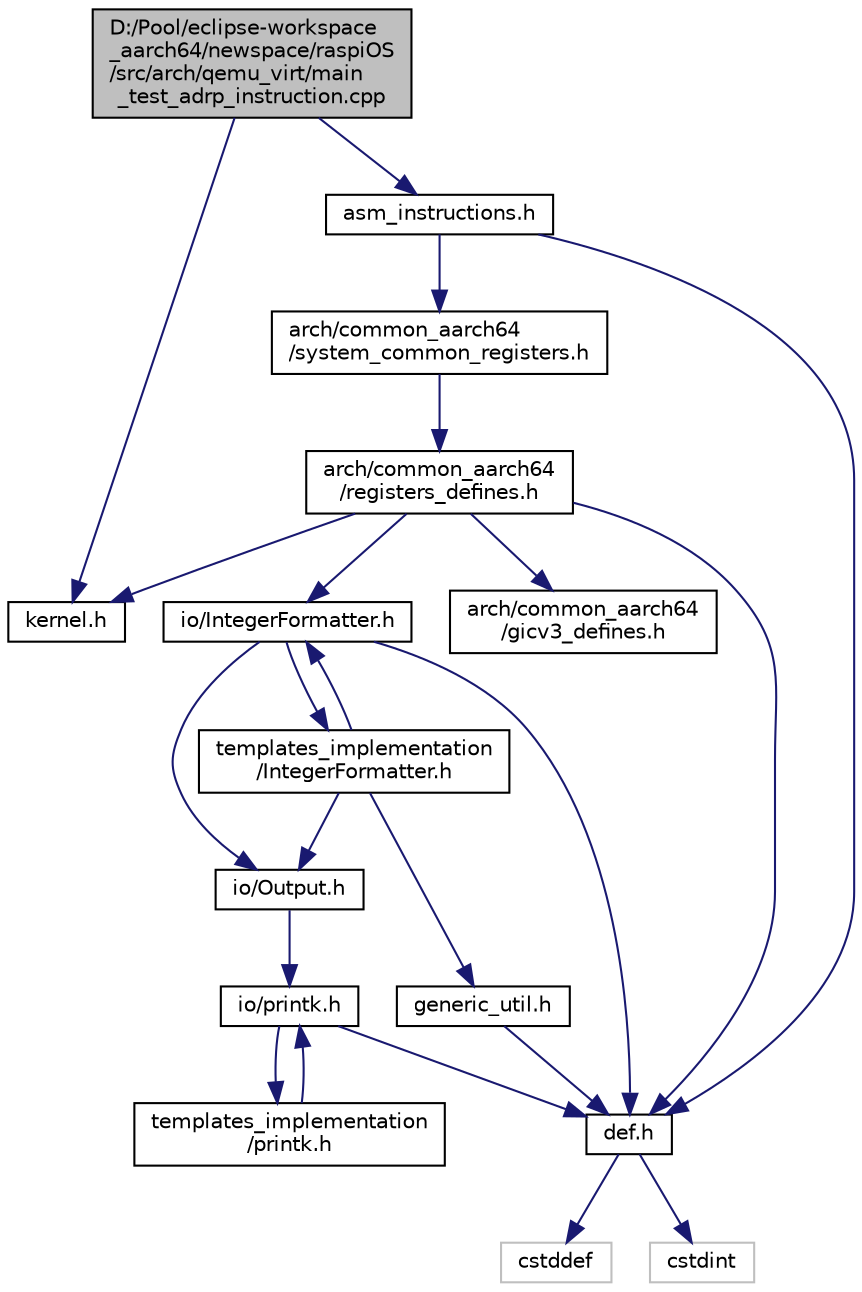 digraph "D:/Pool/eclipse-workspace_aarch64/newspace/raspiOS/src/arch/qemu_virt/main_test_adrp_instruction.cpp"
{
  edge [fontname="Helvetica",fontsize="10",labelfontname="Helvetica",labelfontsize="10"];
  node [fontname="Helvetica",fontsize="10",shape=record];
  Node3021 [label="D:/Pool/eclipse-workspace\l_aarch64/newspace/raspiOS\l/src/arch/qemu_virt/main\l_test_adrp_instruction.cpp",height=0.2,width=0.4,color="black", fillcolor="grey75", style="filled", fontcolor="black"];
  Node3021 -> Node3022 [color="midnightblue",fontsize="10",style="solid",fontname="Helvetica"];
  Node3022 [label="kernel.h",height=0.2,width=0.4,color="black", fillcolor="white", style="filled",URL="$d0/daa/kernel_8h.html"];
  Node3021 -> Node3023 [color="midnightblue",fontsize="10",style="solid",fontname="Helvetica"];
  Node3023 [label="asm_instructions.h",height=0.2,width=0.4,color="black", fillcolor="white", style="filled",URL="$d8/d2f/asm__instructions_8h.html"];
  Node3023 -> Node3024 [color="midnightblue",fontsize="10",style="solid",fontname="Helvetica"];
  Node3024 [label="def.h",height=0.2,width=0.4,color="black", fillcolor="white", style="filled",URL="$d4/da4/def_8h.html"];
  Node3024 -> Node3025 [color="midnightblue",fontsize="10",style="solid",fontname="Helvetica"];
  Node3025 [label="cstddef",height=0.2,width=0.4,color="grey75", fillcolor="white", style="filled"];
  Node3024 -> Node3026 [color="midnightblue",fontsize="10",style="solid",fontname="Helvetica"];
  Node3026 [label="cstdint",height=0.2,width=0.4,color="grey75", fillcolor="white", style="filled"];
  Node3023 -> Node3027 [color="midnightblue",fontsize="10",style="solid",fontname="Helvetica"];
  Node3027 [label="arch/common_aarch64\l/system_common_registers.h",height=0.2,width=0.4,color="black", fillcolor="white", style="filled",URL="$d4/d1f/system__common__registers_8h.html"];
  Node3027 -> Node3028 [color="midnightblue",fontsize="10",style="solid",fontname="Helvetica"];
  Node3028 [label="arch/common_aarch64\l/registers_defines.h",height=0.2,width=0.4,color="black", fillcolor="white", style="filled",URL="$d1/dbd/registers__defines_8h.html"];
  Node3028 -> Node3024 [color="midnightblue",fontsize="10",style="solid",fontname="Helvetica"];
  Node3028 -> Node3022 [color="midnightblue",fontsize="10",style="solid",fontname="Helvetica"];
  Node3028 -> Node3029 [color="midnightblue",fontsize="10",style="solid",fontname="Helvetica"];
  Node3029 [label="io/IntegerFormatter.h",height=0.2,width=0.4,color="black", fillcolor="white", style="filled",URL="$d5/d7b/io_2_integer_formatter_8h.html"];
  Node3029 -> Node3024 [color="midnightblue",fontsize="10",style="solid",fontname="Helvetica"];
  Node3029 -> Node3030 [color="midnightblue",fontsize="10",style="solid",fontname="Helvetica"];
  Node3030 [label="io/Output.h",height=0.2,width=0.4,color="black", fillcolor="white", style="filled",URL="$d6/d77/_output_8h.html"];
  Node3030 -> Node3031 [color="midnightblue",fontsize="10",style="solid",fontname="Helvetica"];
  Node3031 [label="io/printk.h",height=0.2,width=0.4,color="black", fillcolor="white", style="filled",URL="$dd/d17/io_2printk_8h.html"];
  Node3031 -> Node3024 [color="midnightblue",fontsize="10",style="solid",fontname="Helvetica"];
  Node3031 -> Node3032 [color="midnightblue",fontsize="10",style="solid",fontname="Helvetica"];
  Node3032 [label="templates_implementation\l/printk.h",height=0.2,width=0.4,color="black", fillcolor="white", style="filled",URL="$d7/d95/templates__implementation_2printk_8h.html"];
  Node3032 -> Node3031 [color="midnightblue",fontsize="10",style="solid",fontname="Helvetica"];
  Node3029 -> Node3033 [color="midnightblue",fontsize="10",style="solid",fontname="Helvetica"];
  Node3033 [label="templates_implementation\l/IntegerFormatter.h",height=0.2,width=0.4,color="black", fillcolor="white", style="filled",URL="$dc/d84/templates__implementation_2_integer_formatter_8h.html"];
  Node3033 -> Node3029 [color="midnightblue",fontsize="10",style="solid",fontname="Helvetica"];
  Node3033 -> Node3034 [color="midnightblue",fontsize="10",style="solid",fontname="Helvetica"];
  Node3034 [label="generic_util.h",height=0.2,width=0.4,color="black", fillcolor="white", style="filled",URL="$d6/d93/generic__util_8h.html"];
  Node3034 -> Node3024 [color="midnightblue",fontsize="10",style="solid",fontname="Helvetica"];
  Node3033 -> Node3030 [color="midnightblue",fontsize="10",style="solid",fontname="Helvetica"];
  Node3028 -> Node3035 [color="midnightblue",fontsize="10",style="solid",fontname="Helvetica"];
  Node3035 [label="arch/common_aarch64\l/gicv3_defines.h",height=0.2,width=0.4,color="black", fillcolor="white", style="filled",URL="$d5/d80/gicv3__defines_8h.html"];
}

